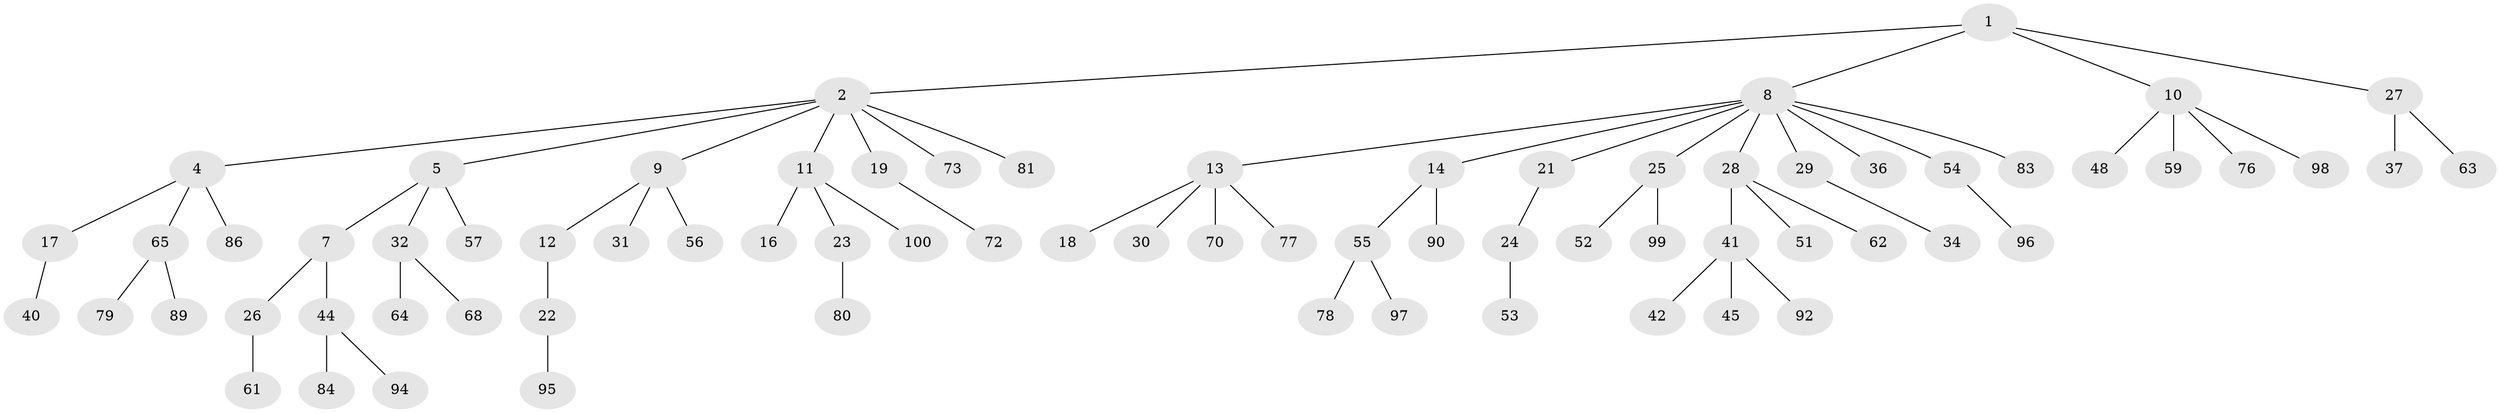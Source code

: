 // Generated by graph-tools (version 1.1) at 2025/24/03/03/25 07:24:07]
// undirected, 73 vertices, 72 edges
graph export_dot {
graph [start="1"]
  node [color=gray90,style=filled];
  1 [super="+15"];
  2 [super="+3"];
  4 [super="+6"];
  5;
  7 [super="+88"];
  8 [super="+75"];
  9 [super="+46"];
  10 [super="+35"];
  11 [super="+33"];
  12;
  13 [super="+91"];
  14 [super="+20"];
  16 [super="+85"];
  17 [super="+60"];
  18;
  19 [super="+71"];
  21;
  22 [super="+69"];
  23 [super="+47"];
  24 [super="+50"];
  25 [super="+38"];
  26 [super="+39"];
  27 [super="+101"];
  28 [super="+58"];
  29;
  30;
  31;
  32 [super="+43"];
  34;
  36;
  37;
  40 [super="+66"];
  41 [super="+49"];
  42;
  44 [super="+93"];
  45;
  48;
  51;
  52;
  53;
  54 [super="+82"];
  55 [super="+67"];
  56;
  57;
  59;
  61;
  62 [super="+87"];
  63;
  64;
  65;
  68;
  70 [super="+74"];
  72;
  73;
  76;
  77;
  78;
  79;
  80;
  81;
  83;
  84;
  86;
  89;
  90;
  92;
  94;
  95;
  96;
  97;
  98;
  99;
  100;
  1 -- 2;
  1 -- 8;
  1 -- 10;
  1 -- 27;
  2 -- 5;
  2 -- 11;
  2 -- 19;
  2 -- 81;
  2 -- 73;
  2 -- 4;
  2 -- 9;
  4 -- 17;
  4 -- 65;
  4 -- 86;
  5 -- 7;
  5 -- 32;
  5 -- 57;
  7 -- 26;
  7 -- 44;
  8 -- 13;
  8 -- 14;
  8 -- 21;
  8 -- 25;
  8 -- 28;
  8 -- 29;
  8 -- 36;
  8 -- 54;
  8 -- 83;
  9 -- 12;
  9 -- 31;
  9 -- 56;
  10 -- 59;
  10 -- 98;
  10 -- 48;
  10 -- 76;
  11 -- 16;
  11 -- 23;
  11 -- 100;
  12 -- 22;
  13 -- 18;
  13 -- 30;
  13 -- 70;
  13 -- 77;
  14 -- 90;
  14 -- 55;
  17 -- 40;
  19 -- 72;
  21 -- 24;
  22 -- 95;
  23 -- 80;
  24 -- 53;
  25 -- 99;
  25 -- 52;
  26 -- 61;
  27 -- 37;
  27 -- 63;
  28 -- 41;
  28 -- 51;
  28 -- 62;
  29 -- 34;
  32 -- 64;
  32 -- 68;
  41 -- 42;
  41 -- 45;
  41 -- 92;
  44 -- 84;
  44 -- 94;
  54 -- 96;
  55 -- 97;
  55 -- 78;
  65 -- 79;
  65 -- 89;
}
